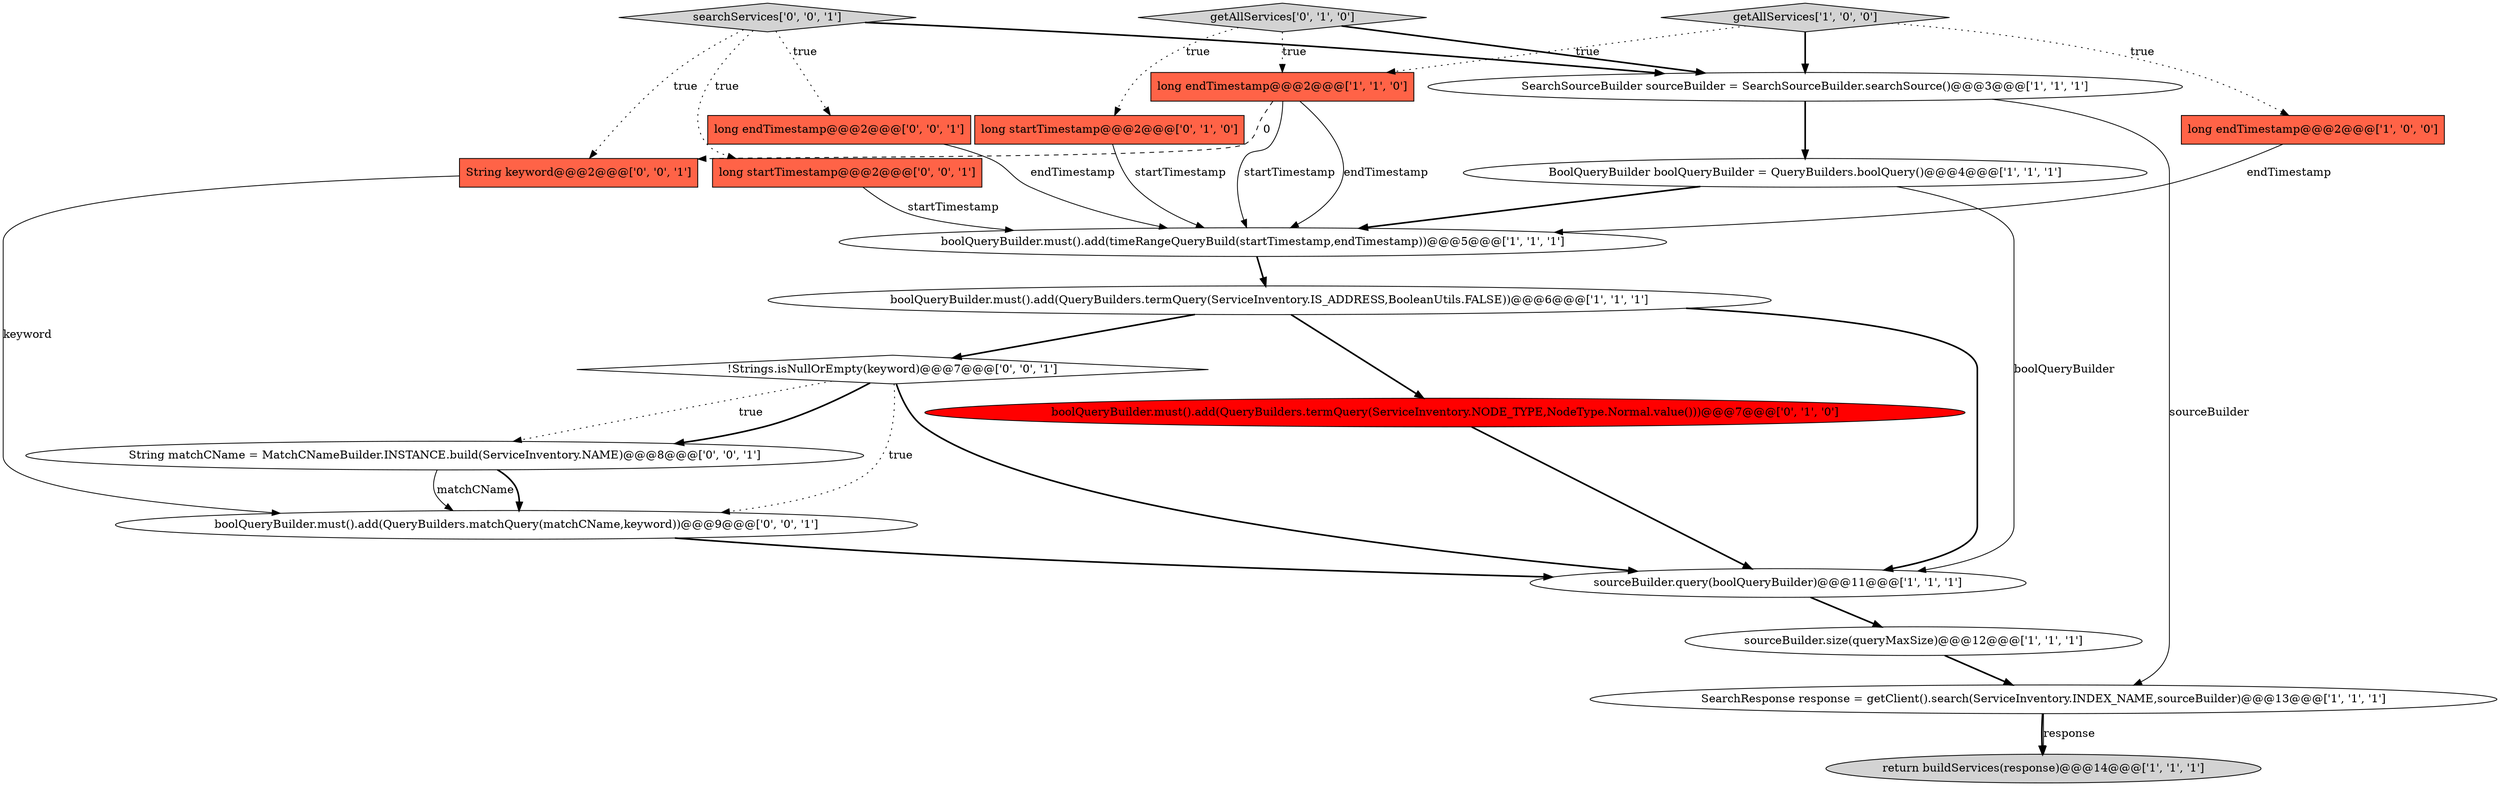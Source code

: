 digraph {
15 [style = filled, label = "long endTimestamp@@@2@@@['0', '0', '1']", fillcolor = tomato, shape = box image = "AAA0AAABBB3BBB"];
20 [style = filled, label = "searchServices['0', '0', '1']", fillcolor = lightgray, shape = diamond image = "AAA0AAABBB3BBB"];
4 [style = filled, label = "return buildServices(response)@@@14@@@['1', '1', '1']", fillcolor = lightgray, shape = ellipse image = "AAA0AAABBB1BBB"];
6 [style = filled, label = "sourceBuilder.size(queryMaxSize)@@@12@@@['1', '1', '1']", fillcolor = white, shape = ellipse image = "AAA0AAABBB1BBB"];
2 [style = filled, label = "sourceBuilder.query(boolQueryBuilder)@@@11@@@['1', '1', '1']", fillcolor = white, shape = ellipse image = "AAA0AAABBB1BBB"];
14 [style = filled, label = "String matchCName = MatchCNameBuilder.INSTANCE.build(ServiceInventory.NAME)@@@8@@@['0', '0', '1']", fillcolor = white, shape = ellipse image = "AAA0AAABBB3BBB"];
19 [style = filled, label = "!Strings.isNullOrEmpty(keyword)@@@7@@@['0', '0', '1']", fillcolor = white, shape = diamond image = "AAA0AAABBB3BBB"];
17 [style = filled, label = "String keyword@@@2@@@['0', '0', '1']", fillcolor = tomato, shape = box image = "AAA0AAABBB3BBB"];
12 [style = filled, label = "long startTimestamp@@@2@@@['0', '1', '0']", fillcolor = tomato, shape = box image = "AAA0AAABBB2BBB"];
16 [style = filled, label = "long startTimestamp@@@2@@@['0', '0', '1']", fillcolor = tomato, shape = box image = "AAA0AAABBB3BBB"];
13 [style = filled, label = "boolQueryBuilder.must().add(QueryBuilders.termQuery(ServiceInventory.NODE_TYPE,NodeType.Normal.value()))@@@7@@@['0', '1', '0']", fillcolor = red, shape = ellipse image = "AAA1AAABBB2BBB"];
0 [style = filled, label = "BoolQueryBuilder boolQueryBuilder = QueryBuilders.boolQuery()@@@4@@@['1', '1', '1']", fillcolor = white, shape = ellipse image = "AAA0AAABBB1BBB"];
9 [style = filled, label = "long endTimestamp@@@2@@@['1', '1', '0']", fillcolor = tomato, shape = box image = "AAA0AAABBB1BBB"];
3 [style = filled, label = "long endTimestamp@@@2@@@['1', '0', '0']", fillcolor = tomato, shape = box image = "AAA0AAABBB1BBB"];
7 [style = filled, label = "boolQueryBuilder.must().add(timeRangeQueryBuild(startTimestamp,endTimestamp))@@@5@@@['1', '1', '1']", fillcolor = white, shape = ellipse image = "AAA0AAABBB1BBB"];
5 [style = filled, label = "boolQueryBuilder.must().add(QueryBuilders.termQuery(ServiceInventory.IS_ADDRESS,BooleanUtils.FALSE))@@@6@@@['1', '1', '1']", fillcolor = white, shape = ellipse image = "AAA0AAABBB1BBB"];
10 [style = filled, label = "SearchResponse response = getClient().search(ServiceInventory.INDEX_NAME,sourceBuilder)@@@13@@@['1', '1', '1']", fillcolor = white, shape = ellipse image = "AAA0AAABBB1BBB"];
1 [style = filled, label = "getAllServices['1', '0', '0']", fillcolor = lightgray, shape = diamond image = "AAA0AAABBB1BBB"];
8 [style = filled, label = "SearchSourceBuilder sourceBuilder = SearchSourceBuilder.searchSource()@@@3@@@['1', '1', '1']", fillcolor = white, shape = ellipse image = "AAA0AAABBB1BBB"];
11 [style = filled, label = "getAllServices['0', '1', '0']", fillcolor = lightgray, shape = diamond image = "AAA0AAABBB2BBB"];
18 [style = filled, label = "boolQueryBuilder.must().add(QueryBuilders.matchQuery(matchCName,keyword))@@@9@@@['0', '0', '1']", fillcolor = white, shape = ellipse image = "AAA0AAABBB3BBB"];
19->14 [style = dotted, label="true"];
9->7 [style = solid, label="endTimestamp"];
1->8 [style = bold, label=""];
2->6 [style = bold, label=""];
20->17 [style = dotted, label="true"];
11->12 [style = dotted, label="true"];
19->18 [style = dotted, label="true"];
11->9 [style = dotted, label="true"];
19->2 [style = bold, label=""];
18->2 [style = bold, label=""];
15->7 [style = solid, label="endTimestamp"];
0->7 [style = bold, label=""];
17->18 [style = solid, label="keyword"];
1->3 [style = dotted, label="true"];
8->0 [style = bold, label=""];
5->19 [style = bold, label=""];
16->7 [style = solid, label="startTimestamp"];
7->5 [style = bold, label=""];
5->2 [style = bold, label=""];
20->8 [style = bold, label=""];
19->14 [style = bold, label=""];
12->7 [style = solid, label="startTimestamp"];
0->2 [style = solid, label="boolQueryBuilder"];
5->13 [style = bold, label=""];
6->10 [style = bold, label=""];
8->10 [style = solid, label="sourceBuilder"];
9->7 [style = solid, label="startTimestamp"];
1->9 [style = dotted, label="true"];
14->18 [style = solid, label="matchCName"];
9->17 [style = dashed, label="0"];
10->4 [style = bold, label=""];
3->7 [style = solid, label="endTimestamp"];
11->8 [style = bold, label=""];
14->18 [style = bold, label=""];
10->4 [style = solid, label="response"];
20->15 [style = dotted, label="true"];
20->16 [style = dotted, label="true"];
13->2 [style = bold, label=""];
}
